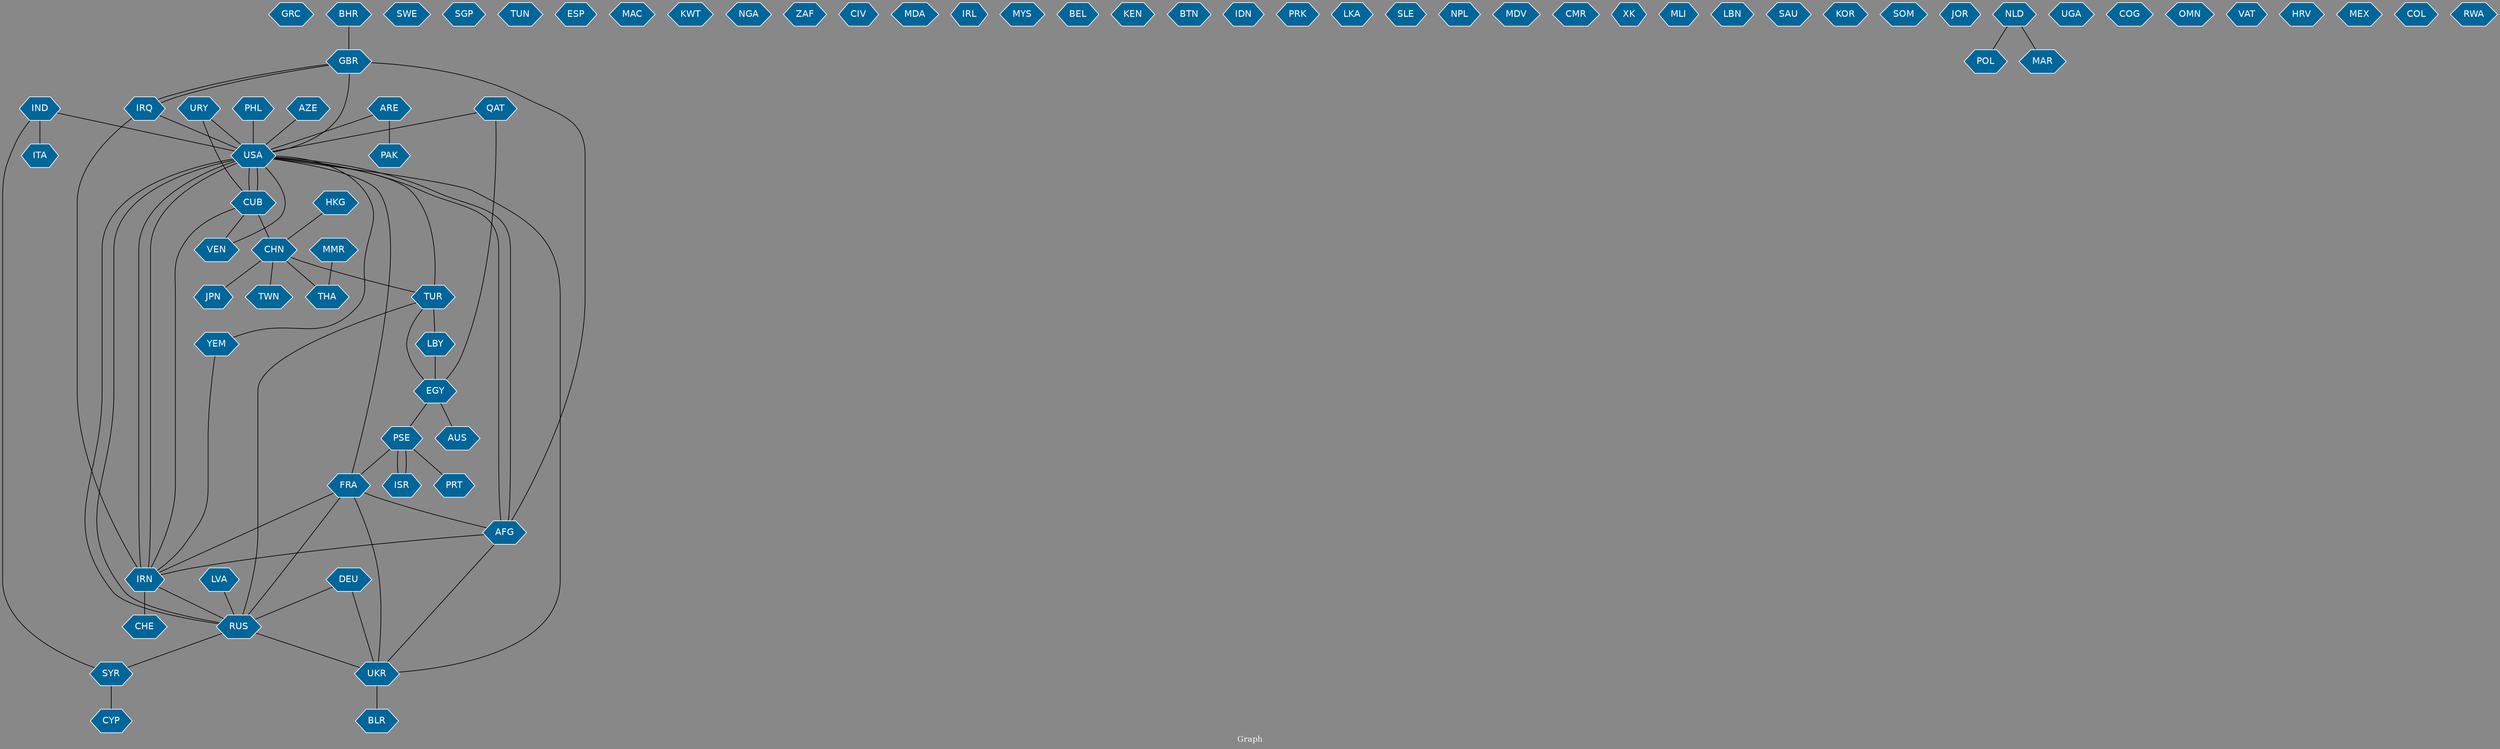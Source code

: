 // Countries together in item graph
graph {
	graph [bgcolor="#888888" fontcolor=white fontsize=12 label="Graph" outputorder=edgesfirst overlap=prism]
	node [color=white fillcolor="#006699" fontcolor=white fontname=Helvetica shape=hexagon style=filled]
	edge [arrowhead=open color=black fontcolor=white fontname=Courier fontsize=12]
		GRC [label=GRC]
		GBR [label=GBR]
		CHN [label=CHN]
		SYR [label=SYR]
		EGY [label=EGY]
		IRQ [label=IRQ]
		IND [label=IND]
		IRN [label=IRN]
		RUS [label=RUS]
		JPN [label=JPN]
		FRA [label=FRA]
		SWE [label=SWE]
		DEU [label=DEU]
		UKR [label=UKR]
		SGP [label=SGP]
		USA [label=USA]
		YEM [label=YEM]
		PHL [label=PHL]
		ITA [label=ITA]
		TUR [label=TUR]
		TUN [label=TUN]
		PSE [label=PSE]
		AUS [label=AUS]
		ISR [label=ISR]
		ESP [label=ESP]
		MAC [label=MAC]
		AFG [label=AFG]
		TWN [label=TWN]
		KWT [label=KWT]
		NGA [label=NGA]
		ZAF [label=ZAF]
		CUB [label=CUB]
		CHE [label=CHE]
		CIV [label=CIV]
		MDA [label=MDA]
		IRL [label=IRL]
		MYS [label=MYS]
		MMR [label=MMR]
		ARE [label=ARE]
		BEL [label=BEL]
		KEN [label=KEN]
		BTN [label=BTN]
		IDN [label=IDN]
		BLR [label=BLR]
		PRK [label=PRK]
		THA [label=THA]
		LKA [label=LKA]
		LBY [label=LBY]
		SLE [label=SLE]
		NPL [label=NPL]
		MDV [label=MDV]
		AZE [label=AZE]
		CMR [label=CMR]
		XK [label=XK]
		MLI [label=MLI]
		LBN [label=LBN]
		SAU [label=SAU]
		KOR [label=KOR]
		URY [label=URY]
		PRT [label=PRT]
		CYP [label=CYP]
		SOM [label=SOM]
		HKG [label=HKG]
		QAT [label=QAT]
		PAK [label=PAK]
		BHR [label=BHR]
		JOR [label=JOR]
		NLD [label=NLD]
		POL [label=POL]
		VEN [label=VEN]
		UGA [label=UGA]
		COG [label=COG]
		LVA [label=LVA]
		OMN [label=OMN]
		VAT [label=VAT]
		HRV [label=HRV]
		MEX [label=MEX]
		MAR [label=MAR]
		COL [label=COL]
		RWA [label=RWA]
			CUB -- CHN [weight=1]
			IRN -- RUS [weight=1]
			FRA -- USA [weight=1]
			BHR -- GBR [weight=1]
			DEU -- UKR [weight=1]
			IRQ -- GBR [weight=1]
			CHN -- THA [weight=1]
			USA -- AFG [weight=3]
			DEU -- RUS [weight=1]
			PHL -- USA [weight=2]
			UKR -- BLR [weight=1]
			IND -- ITA [weight=1]
			HKG -- CHN [weight=1]
			IRN -- IRQ [weight=1]
			FRA -- IRN [weight=1]
			QAT -- USA [weight=1]
			TUR -- RUS [weight=1]
			EGY -- PSE [weight=1]
			IRQ -- USA [weight=1]
			QAT -- EGY [weight=1]
			CHN -- TUR [weight=1]
			LVA -- RUS [weight=1]
			PSE -- FRA [weight=1]
			IND -- USA [weight=1]
			ARE -- PAK [weight=1]
			TUR -- EGY [weight=1]
			AFG -- IRN [weight=1]
			NLD -- MAR [weight=1]
			CHN -- TWN [weight=1]
			AFG -- GBR [weight=1]
			YEM -- IRN [weight=1]
			PSE -- ISR [weight=5]
			PSE -- PRT [weight=1]
			AFG -- USA [weight=4]
			URY -- USA [weight=1]
			EGY -- AUS [weight=1]
			IND -- SYR [weight=1]
			CHN -- JPN [weight=1]
			MMR -- THA [weight=1]
			USA -- TUR [weight=1]
			RUS -- USA [weight=1]
			URY -- CUB [weight=1]
			USA -- CUB [weight=4]
			AZE -- USA [weight=1]
			RUS -- UKR [weight=2]
			USA -- RUS [weight=1]
			USA -- VEN [weight=1]
			FRA -- RUS [weight=1]
			IRN -- USA [weight=2]
			CUB -- USA [weight=3]
			TUR -- LBY [weight=1]
			NLD -- POL [weight=1]
			RUS -- SYR [weight=1]
			USA -- YEM [weight=1]
			LBY -- EGY [weight=1]
			CUB -- IRN [weight=1]
			FRA -- AFG [weight=1]
			IRN -- CHE [weight=1]
			ISR -- PSE [weight=1]
			USA -- GBR [weight=2]
			FRA -- UKR [weight=1]
			SYR -- CYP [weight=1]
			GBR -- IRQ [weight=1]
			USA -- UKR [weight=1]
			USA -- IRN [weight=3]
			ARE -- USA [weight=1]
			CUB -- VEN [weight=1]
			AFG -- UKR [weight=1]
}